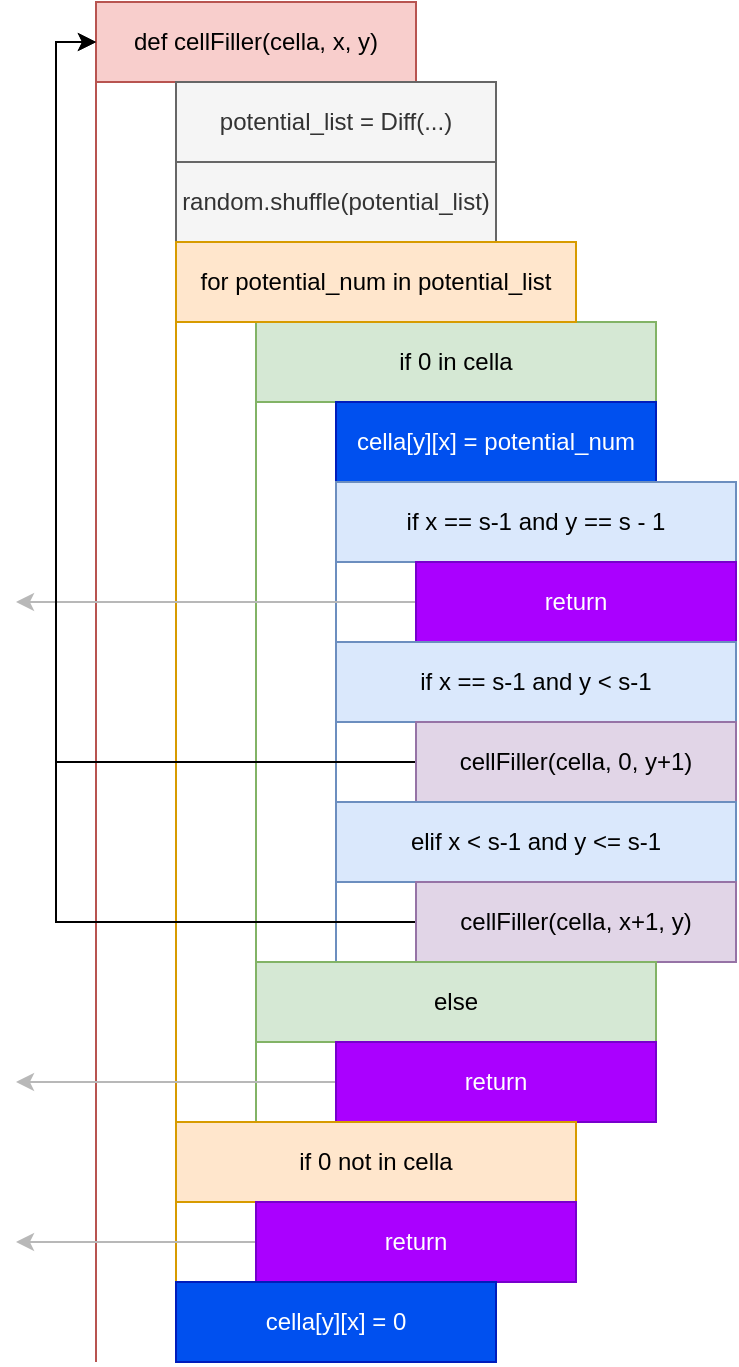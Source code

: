 <mxfile version="12.6.5" type="device"><diagram id="Ji2yF5LnEPONIpl638iY" name="Page-1"><mxGraphModel dx="1422" dy="822" grid="1" gridSize="10" guides="1" tooltips="1" connect="1" arrows="1" fold="1" page="1" pageScale="1" pageWidth="440" pageHeight="760" math="0" shadow="0"><root><mxCell id="0"/><mxCell id="1" parent="0"/><mxCell id="EKGEt7JHeEh4VcYADJoy-24" value="" style="endArrow=none;html=1;entryX=0;entryY=1;entryDx=0;entryDy=0;exitX=0;exitY=0;exitDx=0;exitDy=0;fillColor=#f8cecc;strokeColor=#b85450;" edge="1" parent="1" target="EKGEt7JHeEh4VcYADJoy-1"><mxGeometry width="50" height="50" relative="1" as="geometry"><mxPoint x="80" y="720" as="sourcePoint"/><mxPoint x="80" y="240" as="targetPoint"/></mxGeometry></mxCell><mxCell id="EKGEt7JHeEh4VcYADJoy-21" value="" style="endArrow=none;html=1;entryX=0;entryY=1;entryDx=0;entryDy=0;exitX=0;exitY=0;exitDx=0;exitDy=0;fillColor=#ffe6cc;strokeColor=#d79b00;" edge="1" parent="1" source="EKGEt7JHeEh4VcYADJoy-17" target="EKGEt7JHeEh4VcYADJoy-6"><mxGeometry width="50" height="50" relative="1" as="geometry"><mxPoint x="90" y="320" as="sourcePoint"/><mxPoint x="140" y="270" as="targetPoint"/></mxGeometry></mxCell><mxCell id="EKGEt7JHeEh4VcYADJoy-22" value="" style="endArrow=none;html=1;entryX=0;entryY=1;entryDx=0;entryDy=0;fillColor=#d5e8d4;strokeColor=#82b366;" edge="1" parent="1"><mxGeometry width="50" height="50" relative="1" as="geometry"><mxPoint x="160" y="600" as="sourcePoint"/><mxPoint x="160" y="200" as="targetPoint"/></mxGeometry></mxCell><mxCell id="EKGEt7JHeEh4VcYADJoy-23" value="" style="endArrow=none;html=1;entryX=0;entryY=1;entryDx=0;entryDy=0;fillColor=#dae8fc;strokeColor=#6c8ebf;" edge="1" parent="1"><mxGeometry width="50" height="50" relative="1" as="geometry"><mxPoint x="200" y="520" as="sourcePoint"/><mxPoint x="200" y="240" as="targetPoint"/></mxGeometry></mxCell><mxCell id="EKGEt7JHeEh4VcYADJoy-1" value="def cellFiller(cella, x, y)" style="rounded=0;whiteSpace=wrap;html=1;fillColor=#f8cecc;strokeColor=#b85450;" vertex="1" parent="1"><mxGeometry x="80" y="40" width="160" height="40" as="geometry"/></mxCell><mxCell id="EKGEt7JHeEh4VcYADJoy-2" value="potential_list = Diff(...)" style="rounded=0;whiteSpace=wrap;html=1;fillColor=#f5f5f5;strokeColor=#666666;fontColor=#333333;" vertex="1" parent="1"><mxGeometry x="120" y="80" width="160" height="40" as="geometry"/></mxCell><mxCell id="EKGEt7JHeEh4VcYADJoy-3" value="random.shuffle(potential_list)" style="rounded=0;whiteSpace=wrap;html=1;fillColor=#f5f5f5;strokeColor=#666666;fontColor=#333333;" vertex="1" parent="1"><mxGeometry x="120" y="120" width="160" height="40" as="geometry"/></mxCell><mxCell id="EKGEt7JHeEh4VcYADJoy-4" value="if 0 in cella" style="rounded=0;whiteSpace=wrap;html=1;fillColor=#d5e8d4;strokeColor=#82b366;" vertex="1" parent="1"><mxGeometry x="160" y="200" width="200" height="40" as="geometry"/></mxCell><mxCell id="EKGEt7JHeEh4VcYADJoy-5" value="cella[y][x] = potential_num" style="rounded=0;whiteSpace=wrap;html=1;fillColor=#0050ef;strokeColor=#001DBC;fontColor=#ffffff;" vertex="1" parent="1"><mxGeometry x="200" y="240" width="160" height="40" as="geometry"/></mxCell><mxCell id="EKGEt7JHeEh4VcYADJoy-6" value="for potential_num in potential_list" style="rounded=0;whiteSpace=wrap;html=1;fillColor=#ffe6cc;strokeColor=#d79b00;" vertex="1" parent="1"><mxGeometry x="120" y="160" width="200" height="40" as="geometry"/></mxCell><mxCell id="EKGEt7JHeEh4VcYADJoy-7" value="if x == s-1 and y == s - 1" style="rounded=0;whiteSpace=wrap;html=1;fillColor=#dae8fc;strokeColor=#6c8ebf;" vertex="1" parent="1"><mxGeometry x="200" y="280" width="200" height="40" as="geometry"/></mxCell><mxCell id="EKGEt7JHeEh4VcYADJoy-27" style="edgeStyle=orthogonalEdgeStyle;rounded=0;orthogonalLoop=1;jettySize=auto;html=1;fontColor=#FFFFFF;fillColor=#f5f5f5;strokeColor=#B8B8B8;" edge="1" parent="1" source="EKGEt7JHeEh4VcYADJoy-8"><mxGeometry relative="1" as="geometry"><mxPoint x="40" y="340" as="targetPoint"/></mxGeometry></mxCell><mxCell id="EKGEt7JHeEh4VcYADJoy-8" value="return" style="rounded=0;whiteSpace=wrap;html=1;fillColor=#aa00ff;strokeColor=#7700CC;fontColor=#ffffff;" vertex="1" parent="1"><mxGeometry x="240" y="320" width="160" height="40" as="geometry"/></mxCell><mxCell id="EKGEt7JHeEh4VcYADJoy-9" value="if x == s-1 and y &amp;lt; s-1" style="rounded=0;whiteSpace=wrap;html=1;fillColor=#dae8fc;strokeColor=#6c8ebf;" vertex="1" parent="1"><mxGeometry x="200" y="360" width="200" height="40" as="geometry"/></mxCell><mxCell id="EKGEt7JHeEh4VcYADJoy-19" style="edgeStyle=orthogonalEdgeStyle;rounded=0;orthogonalLoop=1;jettySize=auto;html=1;entryX=0;entryY=0.5;entryDx=0;entryDy=0;" edge="1" parent="1" source="EKGEt7JHeEh4VcYADJoy-10" target="EKGEt7JHeEh4VcYADJoy-1"><mxGeometry relative="1" as="geometry"><Array as="points"><mxPoint x="60" y="420"/><mxPoint x="60" y="60"/></Array></mxGeometry></mxCell><mxCell id="EKGEt7JHeEh4VcYADJoy-10" value="cellFiller(cella, 0, y+1)" style="rounded=0;whiteSpace=wrap;html=1;fillColor=#e1d5e7;strokeColor=#9673a6;" vertex="1" parent="1"><mxGeometry x="240" y="400" width="160" height="40" as="geometry"/></mxCell><mxCell id="EKGEt7JHeEh4VcYADJoy-11" value="elif x &amp;lt; s-1 and y &amp;lt;= s-1" style="rounded=0;whiteSpace=wrap;html=1;fillColor=#dae8fc;strokeColor=#6c8ebf;" vertex="1" parent="1"><mxGeometry x="200" y="440" width="200" height="40" as="geometry"/></mxCell><mxCell id="EKGEt7JHeEh4VcYADJoy-20" style="edgeStyle=orthogonalEdgeStyle;rounded=0;orthogonalLoop=1;jettySize=auto;html=1;entryX=0;entryY=0.5;entryDx=0;entryDy=0;" edge="1" parent="1" source="EKGEt7JHeEh4VcYADJoy-12" target="EKGEt7JHeEh4VcYADJoy-1"><mxGeometry relative="1" as="geometry"><Array as="points"><mxPoint x="60" y="500"/><mxPoint x="60" y="60"/></Array></mxGeometry></mxCell><mxCell id="EKGEt7JHeEh4VcYADJoy-12" value="cellFiller(cella, x+1, y)" style="rounded=0;whiteSpace=wrap;html=1;fillColor=#e1d5e7;strokeColor=#9673a6;" vertex="1" parent="1"><mxGeometry x="240" y="480" width="160" height="40" as="geometry"/></mxCell><mxCell id="EKGEt7JHeEh4VcYADJoy-13" value="else" style="rounded=0;whiteSpace=wrap;html=1;fillColor=#d5e8d4;strokeColor=#82b366;" vertex="1" parent="1"><mxGeometry x="160" y="520" width="200" height="40" as="geometry"/></mxCell><mxCell id="EKGEt7JHeEh4VcYADJoy-26" style="edgeStyle=orthogonalEdgeStyle;rounded=0;orthogonalLoop=1;jettySize=auto;html=1;fontColor=#FFFFFF;fillColor=#f5f5f5;strokeColor=#B8B8B8;" edge="1" parent="1" source="EKGEt7JHeEh4VcYADJoy-14"><mxGeometry relative="1" as="geometry"><mxPoint x="40" y="580" as="targetPoint"/></mxGeometry></mxCell><mxCell id="EKGEt7JHeEh4VcYADJoy-14" value="return" style="rounded=0;whiteSpace=wrap;html=1;fillColor=#aa00ff;strokeColor=#7700CC;fontColor=#ffffff;" vertex="1" parent="1"><mxGeometry x="200" y="560" width="160" height="40" as="geometry"/></mxCell><mxCell id="EKGEt7JHeEh4VcYADJoy-15" value="if 0 not in cella" style="rounded=0;whiteSpace=wrap;html=1;fillColor=#ffe6cc;strokeColor=#d79b00;" vertex="1" parent="1"><mxGeometry x="120" y="600" width="200" height="40" as="geometry"/></mxCell><mxCell id="EKGEt7JHeEh4VcYADJoy-25" style="edgeStyle=orthogonalEdgeStyle;rounded=0;orthogonalLoop=1;jettySize=auto;html=1;exitX=0;exitY=0.5;exitDx=0;exitDy=0;fontColor=#FFFFFF;fillColor=#f5f5f5;strokeColor=#B8B8B8;" edge="1" parent="1" source="EKGEt7JHeEh4VcYADJoy-16"><mxGeometry relative="1" as="geometry"><mxPoint x="40" y="660" as="targetPoint"/></mxGeometry></mxCell><mxCell id="EKGEt7JHeEh4VcYADJoy-16" value="return" style="rounded=0;whiteSpace=wrap;html=1;fillColor=#aa00ff;strokeColor=#7700CC;fontColor=#ffffff;" vertex="1" parent="1"><mxGeometry x="160" y="640" width="160" height="40" as="geometry"/></mxCell><mxCell id="EKGEt7JHeEh4VcYADJoy-17" value="cella[y][x] = 0" style="rounded=0;whiteSpace=wrap;html=1;fillColor=#0050ef;strokeColor=#001DBC;fontColor=#ffffff;" vertex="1" parent="1"><mxGeometry x="120" y="680" width="160" height="40" as="geometry"/></mxCell></root></mxGraphModel></diagram></mxfile>